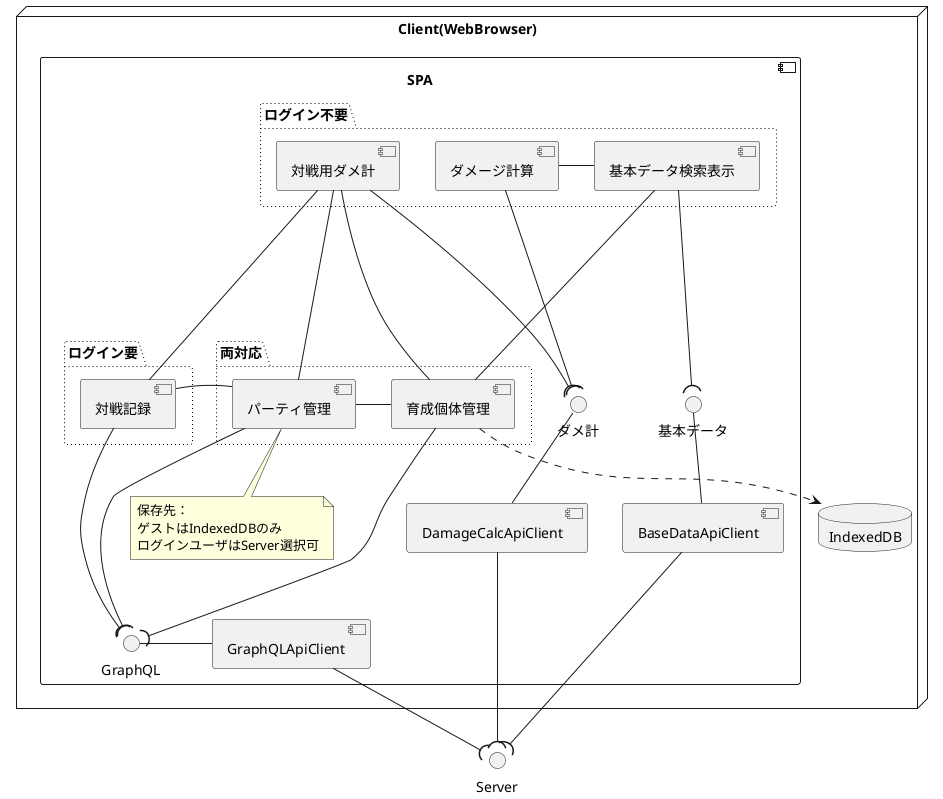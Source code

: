 @startuml

node "Client(WebBrowser)" as Client {
    component SPA {
        package ログイン不要 #line.dotted; {
            component 基本データ検索表示 as BaseView
            component ダメージ計算 as DamageView
            component 対戦用ダメ計 as BattleCalcView

            BaseView - DamageView
        }
        package 両対応 #line.dotted; { 
            component 育成個体管理 as TrainedView
            component パーティ管理 as PartyView

            TrainedView - PartyView
        }
        note bottom 
            保存先：
            ゲストはIndexedDBのみ
            ログインユーザはServer選択可
        end note
        BaseView -- TrainedView

        package ログイン要 #line.dotted; { 
            component 対戦記録 as RecordView
        }
        BattleCalcView ---- TrainedView
        BattleCalcView -- PartyView
        BattleCalcView -- RecordView
        PartyView - RecordView

        interface ダメ計
        interface 基本データ
        component DamageCalcApiClient
        component BaseDataApiClient
        DamageView ----( ダメ計
        BattleCalcView ----( ダメ計
        BaseView ----( 基本データ
        ダメ計 -- DamageCalcApiClient
        基本データ -- BaseDataApiClient
        
        component GraphQLApiClient
        interface GraphQL
        PartyView ---( GraphQL
        TrainedView ---( GraphQL
        RecordView --( GraphQL
        GraphQL - GraphQLApiClient
    }
    database IndexedDB
    TrainedView ..> IndexedDB

}
interface Server

DamageCalcApiClient --( Server
BaseDataApiClient --( Server
GraphQLApiClient --( Server

@enduml
